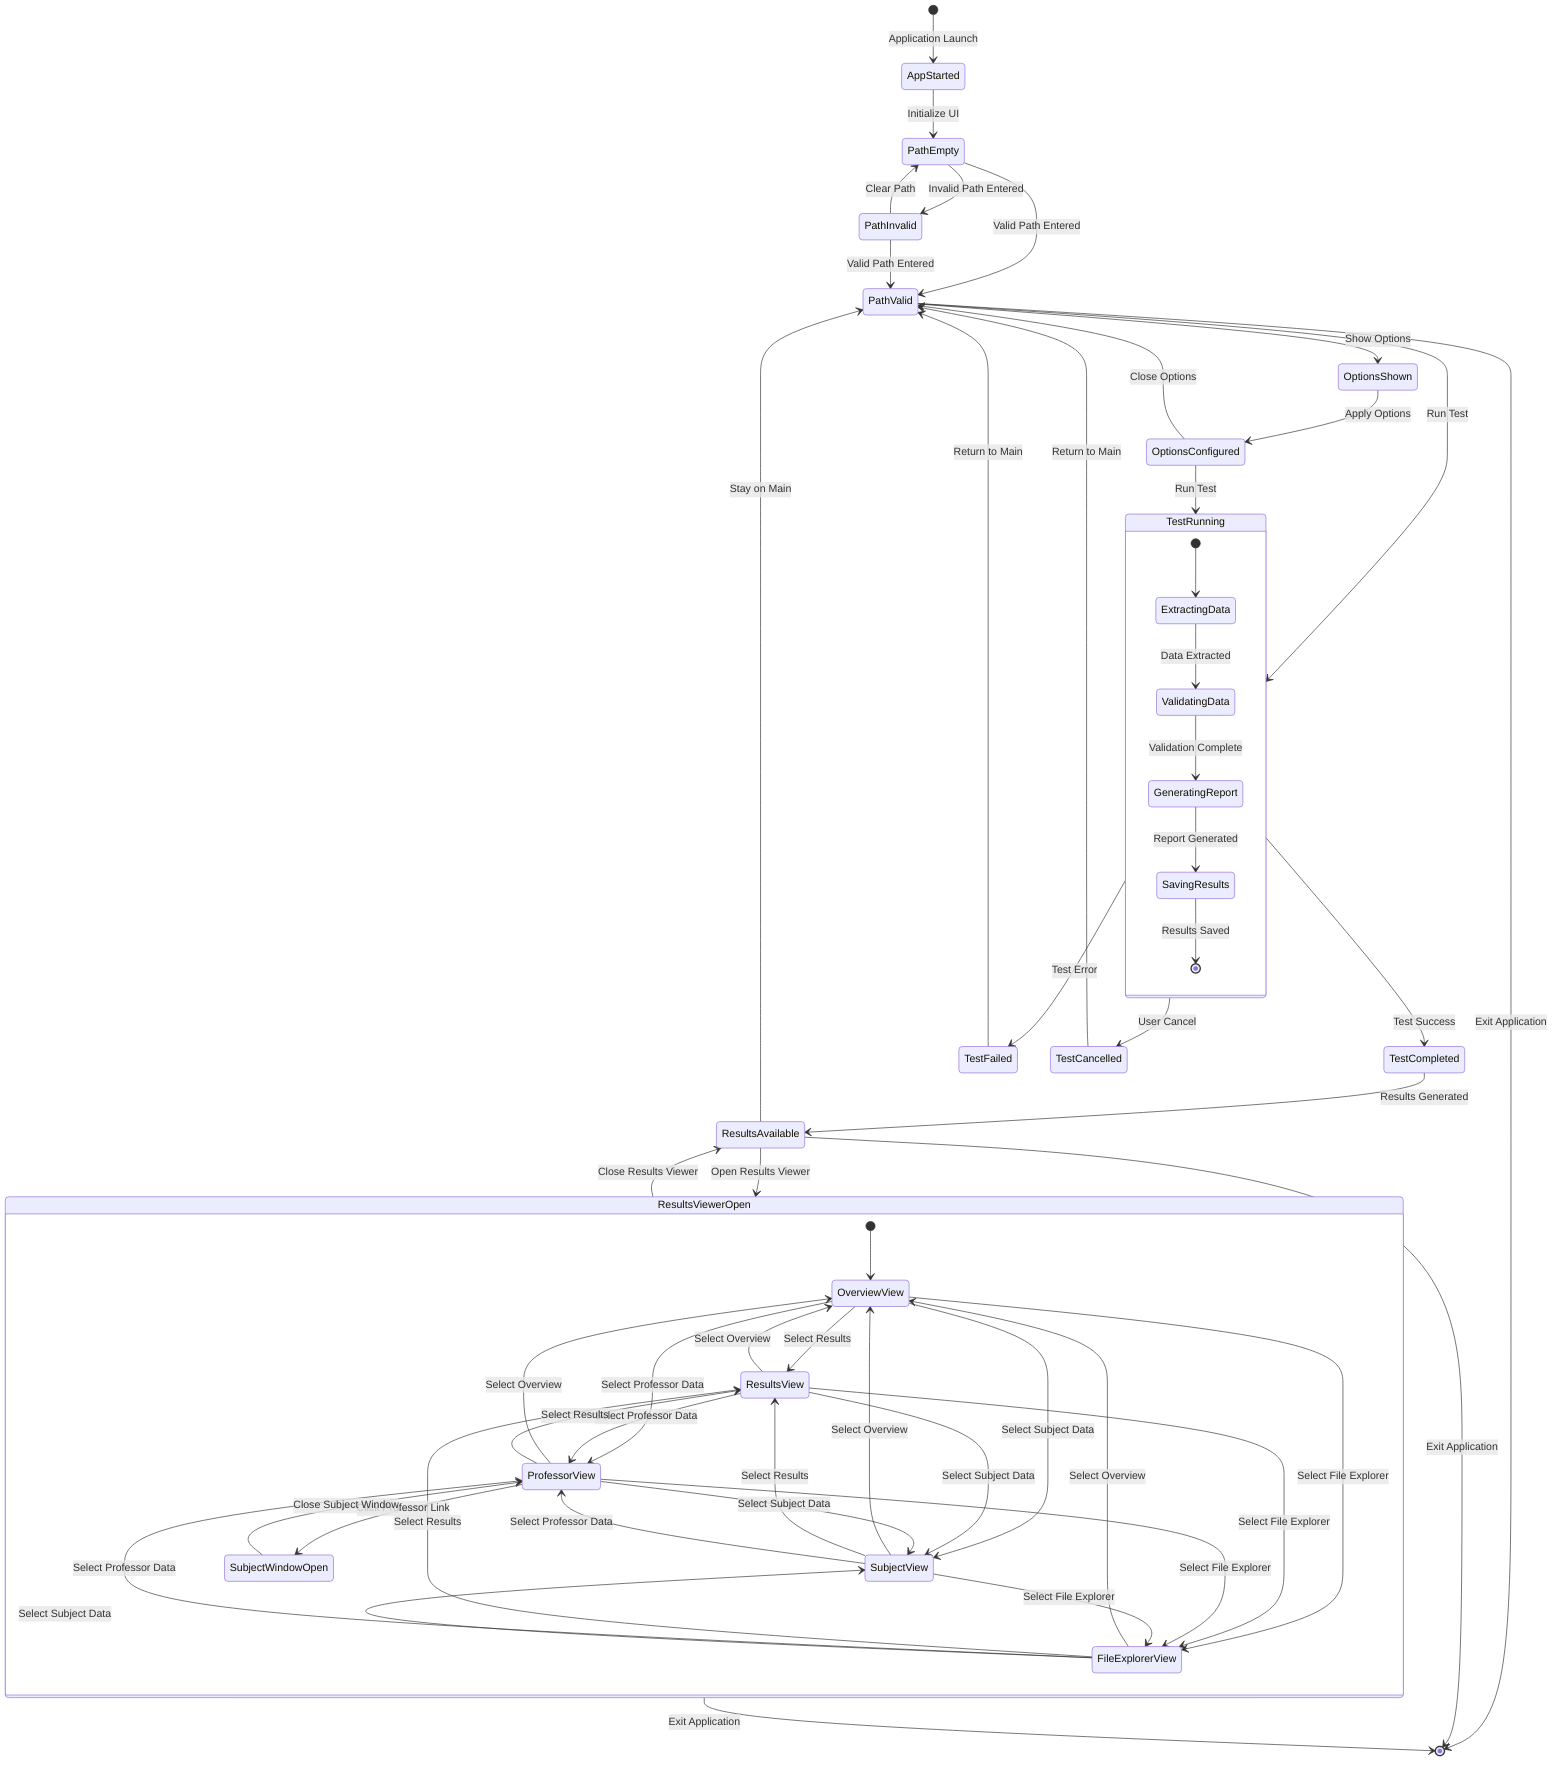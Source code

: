 stateDiagram-v2
    [*] --> AppStarted : Application Launch
    
    AppStarted --> PathEmpty : Initialize UI
    PathEmpty --> PathValid : Valid Path Entered
    PathEmpty --> PathInvalid : Invalid Path Entered
    PathInvalid --> PathEmpty : Clear Path
    PathInvalid --> PathValid : Valid Path Entered
    PathValid --> OptionsShown : Show Options
    PathValid --> TestRunning : Run Test
    
    OptionsShown --> OptionsConfigured : Apply Options
    OptionsConfigured --> PathValid : Close Options
    OptionsConfigured --> TestRunning : Run Test
    
    TestRunning --> TestCompleted : Test Success
    TestRunning --> TestFailed : Test Error
    TestRunning --> TestCancelled : User Cancel
    
    TestCompleted --> ResultsAvailable : Results Generated
    TestFailed --> PathValid : Return to Main
    TestCancelled --> PathValid : Return to Main
    
    ResultsAvailable --> PathValid : Stay on Main
    ResultsAvailable --> ResultsViewerOpen : Open Results Viewer
    
    state ResultsViewerOpen {
        [*] --> OverviewView
        OverviewView --> ResultsView : Select Results
        OverviewView --> ProfessorView : Select Professor Data
        OverviewView --> SubjectView : Select Subject Data
        OverviewView --> FileExplorerView : Select File Explorer
        
        ResultsView --> OverviewView : Select Overview
        ResultsView --> ProfessorView : Select Professor Data
        ResultsView --> SubjectView : Select Subject Data
        ResultsView --> FileExplorerView : Select File Explorer
        
        ProfessorView --> OverviewView : Select Overview
        ProfessorView --> ResultsView : Select Results
        ProfessorView --> SubjectView : Select Subject Data
        ProfessorView --> FileExplorerView : Select File Explorer
        ProfessorView --> SubjectWindowOpen : Click Professor Link
        
        SubjectView --> OverviewView : Select Overview
        SubjectView --> ResultsView : Select Results
        SubjectView --> ProfessorView : Select Professor Data
        SubjectView --> FileExplorerView : Select File Explorer
        
        FileExplorerView --> OverviewView : Select Overview
        FileExplorerView --> ResultsView : Select Results
        FileExplorerView --> ProfessorView : Select Professor Data
        FileExplorerView --> SubjectView : Select Subject Data
        
        SubjectWindowOpen --> ProfessorView : Close Subject Window
    }
    
    ResultsViewerOpen --> ResultsAvailable : Close Results Viewer
    
    state TestRunning {
        [*] --> ExtractingData
        ExtractingData --> ValidatingData : Data Extracted
        ValidatingData --> GeneratingReport : Validation Complete
        GeneratingReport --> SavingResults : Report Generated
        SavingResults --> [*] : Results Saved
    }
    
    PathValid --> [*] : Exit Application
    ResultsAvailable --> [*] : Exit Application
    ResultsViewerOpen --> [*] : Exit Application